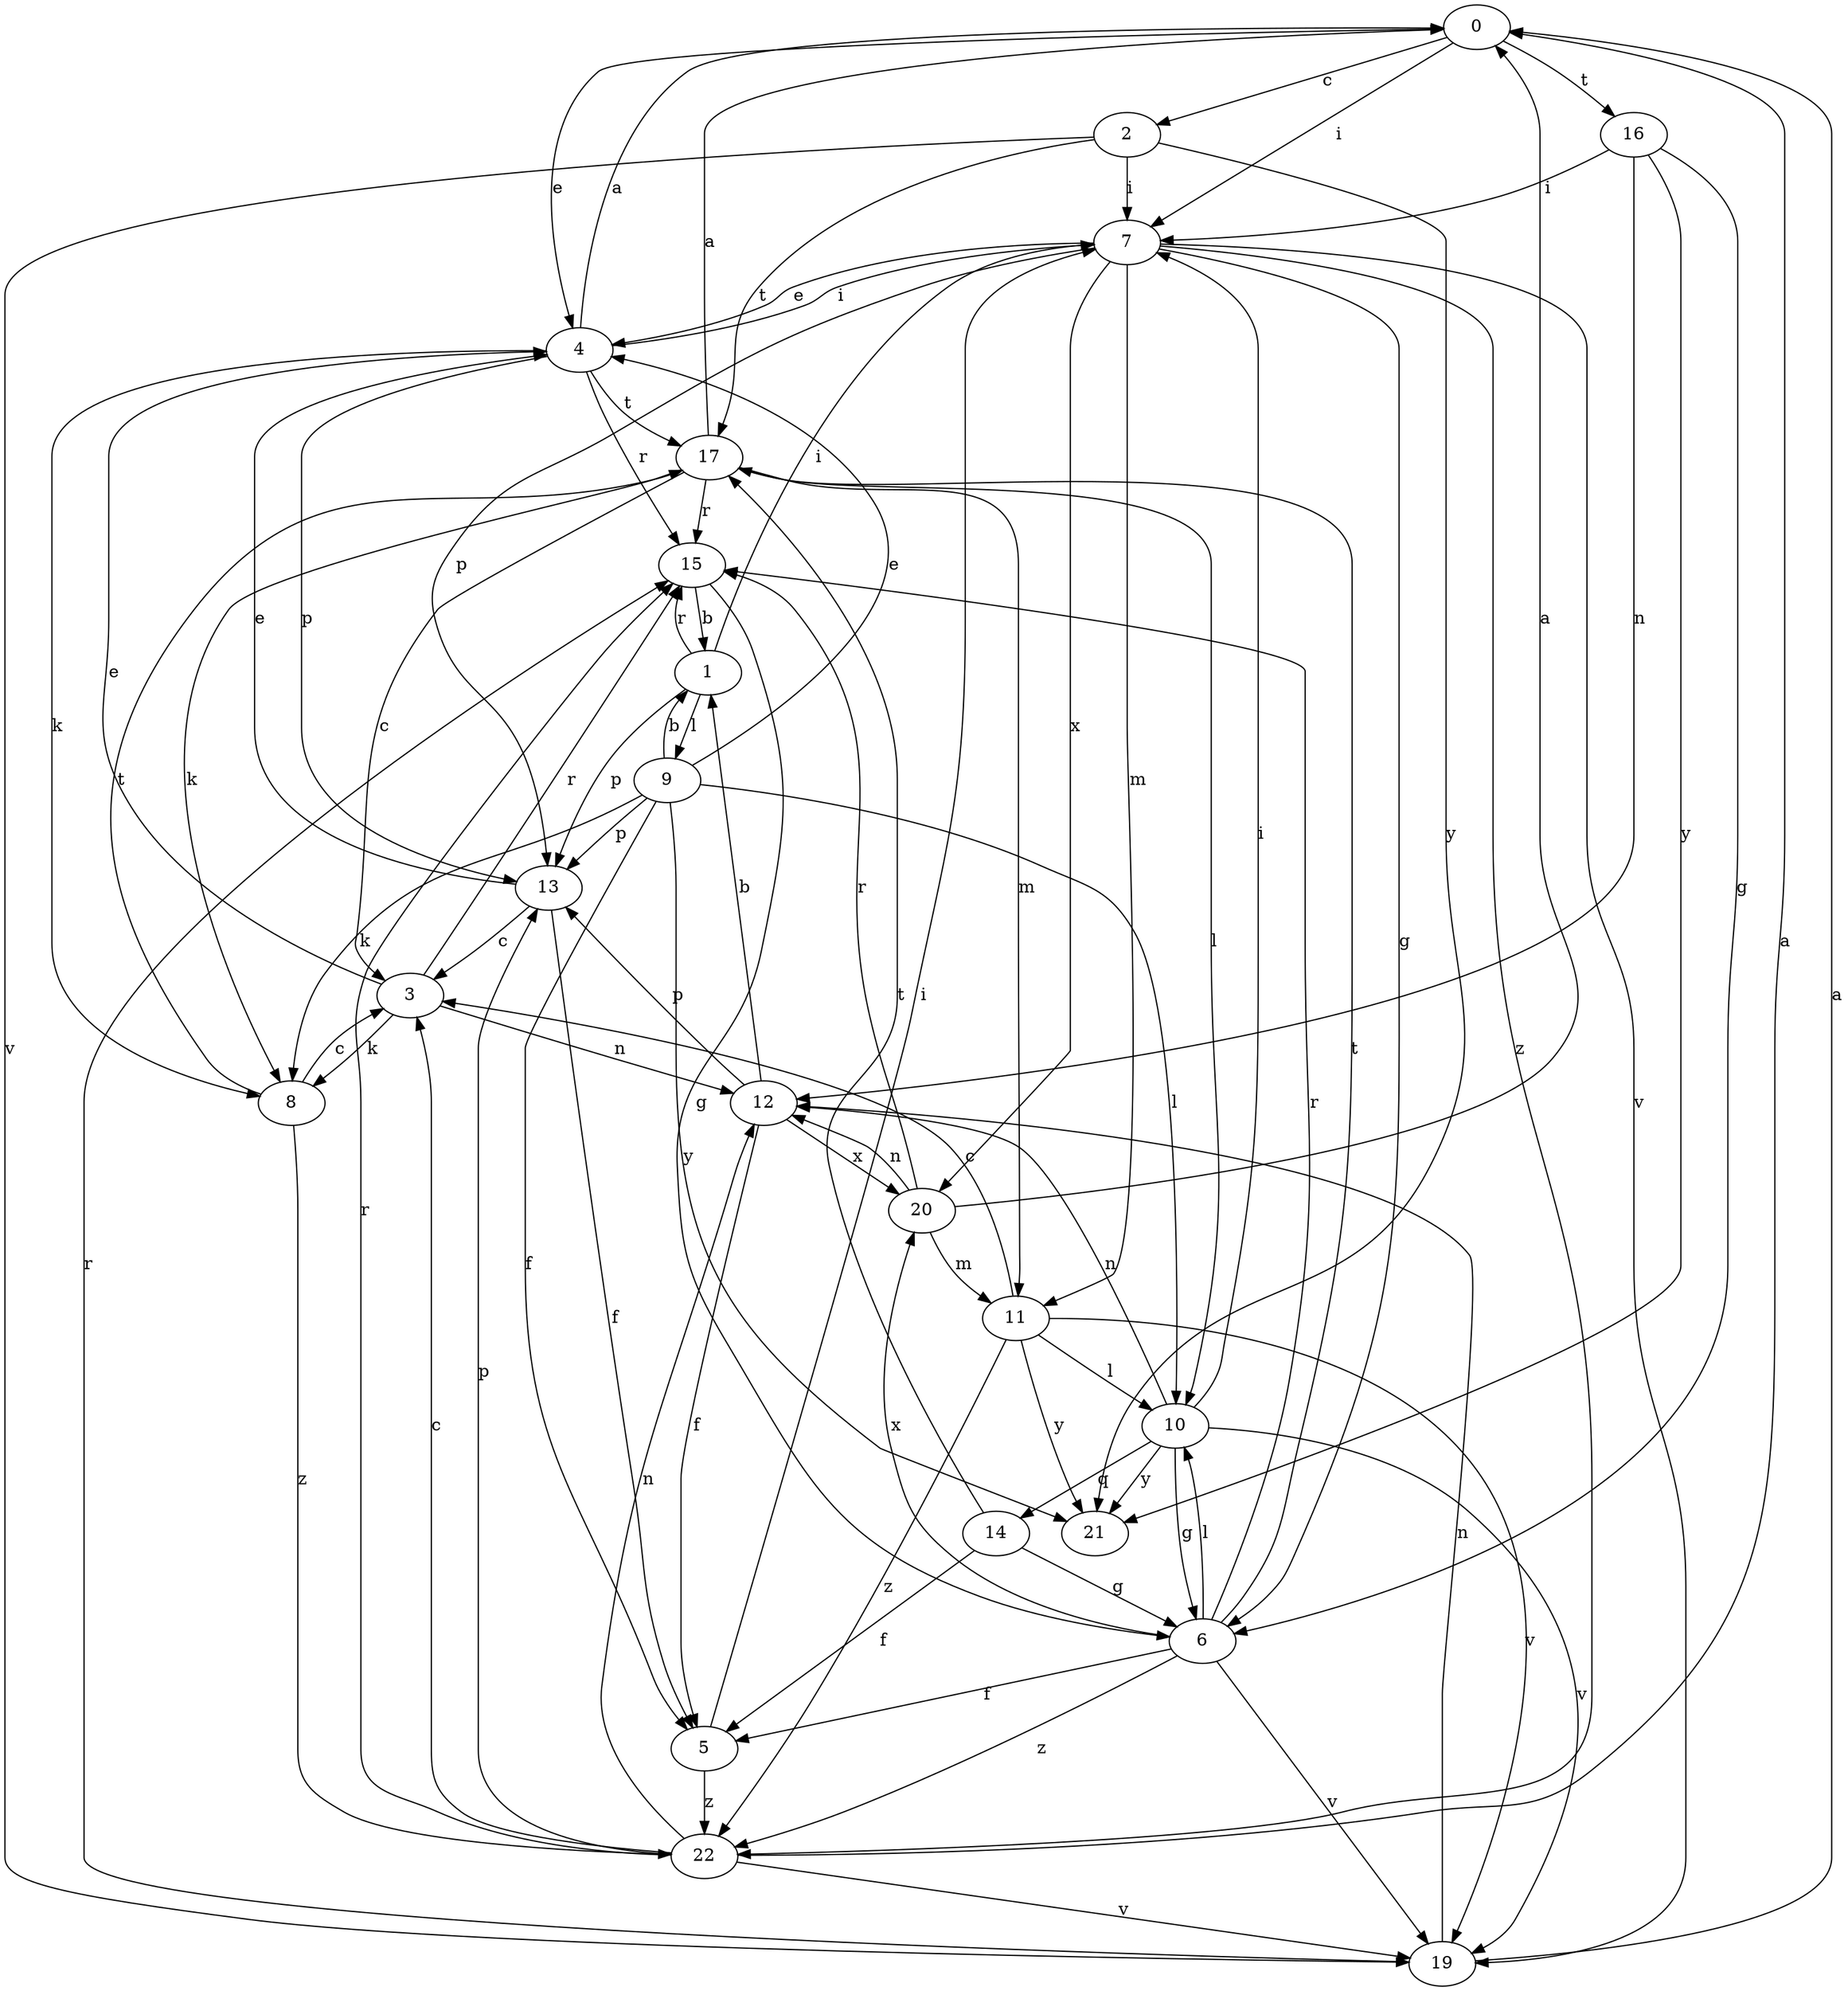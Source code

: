 strict digraph  {
0;
1;
2;
3;
4;
5;
6;
7;
8;
9;
10;
11;
12;
13;
14;
15;
16;
17;
19;
20;
21;
22;
0 -> 2  [label=c];
0 -> 4  [label=e];
0 -> 7  [label=i];
0 -> 16  [label=t];
1 -> 7  [label=i];
1 -> 9  [label=l];
1 -> 13  [label=p];
1 -> 15  [label=r];
2 -> 7  [label=i];
2 -> 17  [label=t];
2 -> 19  [label=v];
2 -> 21  [label=y];
3 -> 4  [label=e];
3 -> 8  [label=k];
3 -> 12  [label=n];
3 -> 15  [label=r];
4 -> 0  [label=a];
4 -> 7  [label=i];
4 -> 8  [label=k];
4 -> 13  [label=p];
4 -> 15  [label=r];
4 -> 17  [label=t];
5 -> 7  [label=i];
5 -> 22  [label=z];
6 -> 5  [label=f];
6 -> 10  [label=l];
6 -> 15  [label=r];
6 -> 17  [label=t];
6 -> 19  [label=v];
6 -> 20  [label=x];
6 -> 22  [label=z];
7 -> 4  [label=e];
7 -> 6  [label=g];
7 -> 11  [label=m];
7 -> 13  [label=p];
7 -> 19  [label=v];
7 -> 20  [label=x];
7 -> 22  [label=z];
8 -> 3  [label=c];
8 -> 17  [label=t];
8 -> 22  [label=z];
9 -> 1  [label=b];
9 -> 4  [label=e];
9 -> 5  [label=f];
9 -> 8  [label=k];
9 -> 10  [label=l];
9 -> 13  [label=p];
9 -> 21  [label=y];
10 -> 6  [label=g];
10 -> 7  [label=i];
10 -> 12  [label=n];
10 -> 14  [label=q];
10 -> 19  [label=v];
10 -> 21  [label=y];
11 -> 3  [label=c];
11 -> 10  [label=l];
11 -> 19  [label=v];
11 -> 21  [label=y];
11 -> 22  [label=z];
12 -> 1  [label=b];
12 -> 5  [label=f];
12 -> 13  [label=p];
12 -> 20  [label=x];
13 -> 3  [label=c];
13 -> 4  [label=e];
13 -> 5  [label=f];
14 -> 5  [label=f];
14 -> 6  [label=g];
14 -> 17  [label=t];
15 -> 1  [label=b];
15 -> 6  [label=g];
16 -> 6  [label=g];
16 -> 7  [label=i];
16 -> 12  [label=n];
16 -> 21  [label=y];
17 -> 0  [label=a];
17 -> 3  [label=c];
17 -> 8  [label=k];
17 -> 10  [label=l];
17 -> 11  [label=m];
17 -> 15  [label=r];
19 -> 0  [label=a];
19 -> 12  [label=n];
19 -> 15  [label=r];
20 -> 0  [label=a];
20 -> 11  [label=m];
20 -> 12  [label=n];
20 -> 15  [label=r];
22 -> 0  [label=a];
22 -> 3  [label=c];
22 -> 12  [label=n];
22 -> 13  [label=p];
22 -> 15  [label=r];
22 -> 19  [label=v];
}
